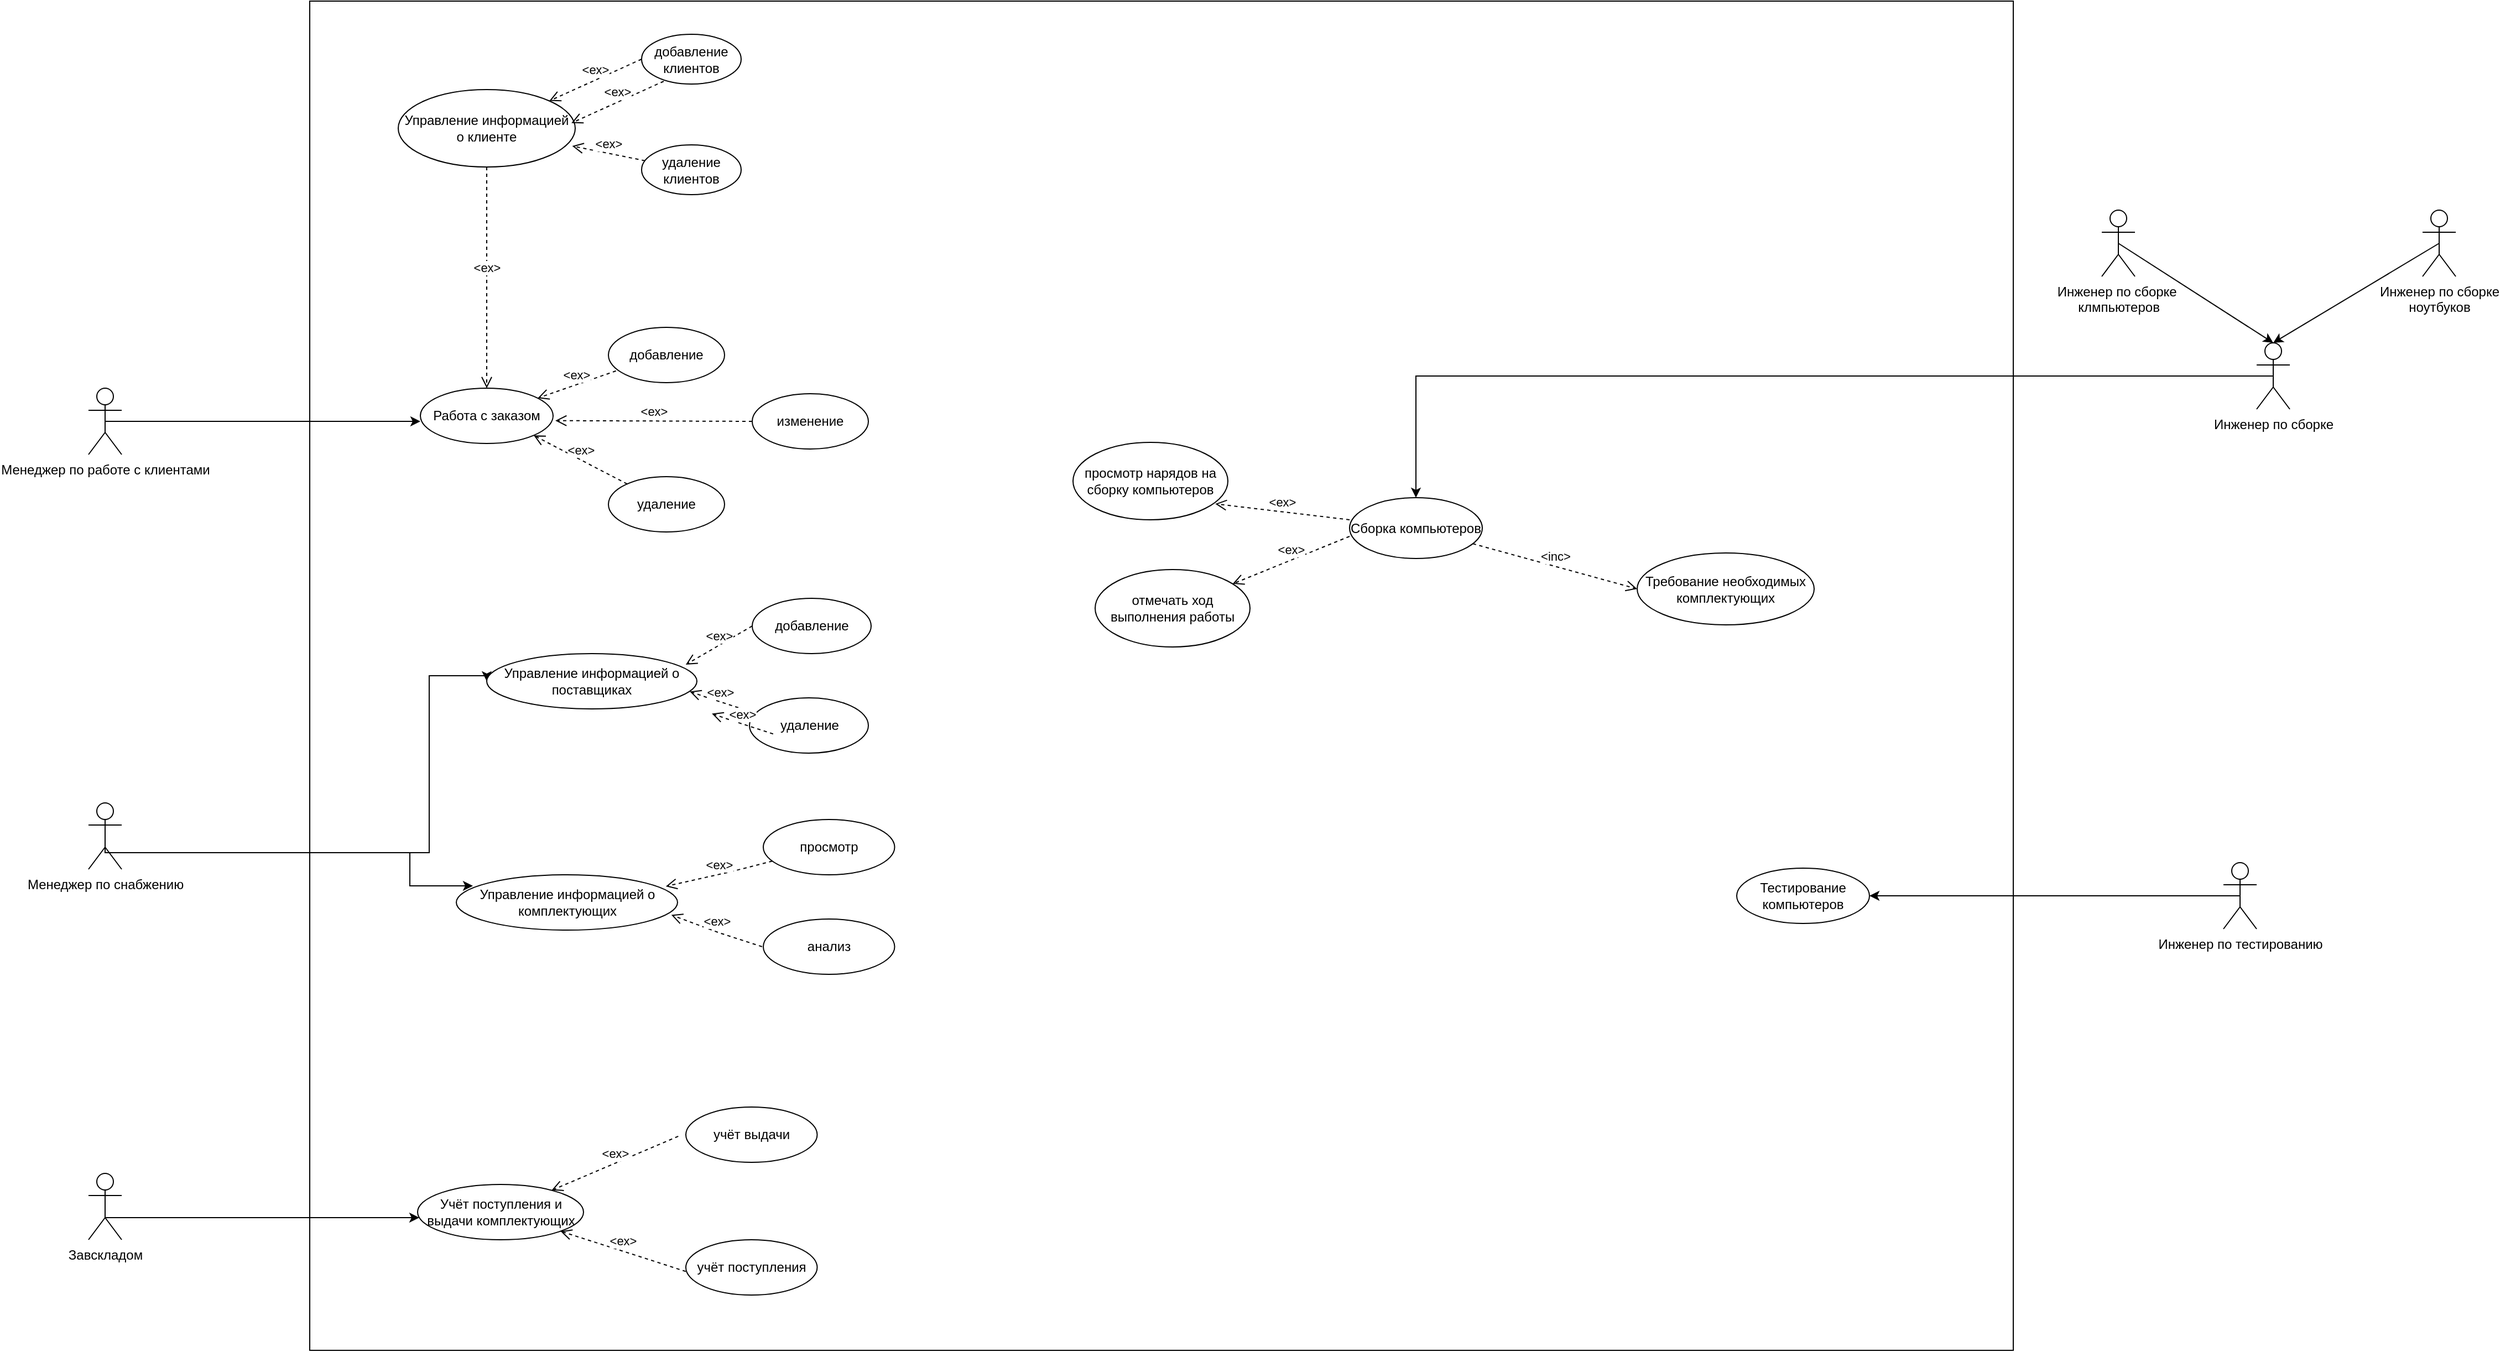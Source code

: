 <mxfile version="20.3.0" type="device"><diagram id="h4uLaU0hJFpm_dDjl1IY" name="Страница 1"><mxGraphModel dx="3369" dy="2125" grid="1" gridSize="10" guides="1" tooltips="1" connect="1" arrows="1" fold="1" page="1" pageScale="1" pageWidth="1169" pageHeight="827" math="0" shadow="0"><root><mxCell id="0"/><mxCell id="1" parent="0"/><mxCell id="40rZfTwnU07f_D7DjMH_-2" value="" style="rounded=0;whiteSpace=wrap;html=1;" vertex="1" parent="1"><mxGeometry x="60" y="-100" width="1540" height="1220" as="geometry"/></mxCell><mxCell id="RSONwLIRya4BeNuk0JpV-6" style="edgeStyle=orthogonalEdgeStyle;rounded=0;orthogonalLoop=1;jettySize=auto;html=1;exitX=0.5;exitY=0.5;exitDx=0;exitDy=0;exitPerimeter=0;entryX=0;entryY=0.5;entryDx=0;entryDy=0;" parent="1" source="RSONwLIRya4BeNuk0JpV-1" edge="1"><mxGeometry relative="1" as="geometry"><mxPoint x="160" y="280" as="targetPoint"/></mxGeometry></mxCell><mxCell id="RSONwLIRya4BeNuk0JpV-1" value="Менеджер по работе с клиентами" style="shape=umlActor;verticalLabelPosition=bottom;verticalAlign=top;html=1;outlineConnect=0;" parent="1" vertex="1"><mxGeometry x="-140" y="250" width="30" height="60" as="geometry"/></mxCell><mxCell id="RSONwLIRya4BeNuk0JpV-3" value="Работа с заказом" style="ellipse;whiteSpace=wrap;html=1;" parent="1" vertex="1"><mxGeometry x="160" y="250" width="120" height="50" as="geometry"/></mxCell><mxCell id="RSONwLIRya4BeNuk0JpV-7" value="Управление информацией о клиенте" style="ellipse;whiteSpace=wrap;html=1;" parent="1" vertex="1"><mxGeometry x="140" y="-20" width="160" height="70" as="geometry"/></mxCell><mxCell id="RSONwLIRya4BeNuk0JpV-28" style="edgeStyle=orthogonalEdgeStyle;rounded=0;orthogonalLoop=1;jettySize=auto;html=1;exitX=0.5;exitY=0.5;exitDx=0;exitDy=0;exitPerimeter=0;entryX=0;entryY=0.5;entryDx=0;entryDy=0;" parent="1" source="RSONwLIRya4BeNuk0JpV-15" target="RSONwLIRya4BeNuk0JpV-26" edge="1"><mxGeometry relative="1" as="geometry"><mxPoint x="167.5" y="600" as="targetPoint"/><Array as="points"><mxPoint x="168" y="670"/><mxPoint x="168" y="510"/><mxPoint x="220" y="510"/></Array></mxGeometry></mxCell><mxCell id="RSONwLIRya4BeNuk0JpV-29" value="" style="edgeStyle=orthogonalEdgeStyle;rounded=0;orthogonalLoop=1;jettySize=auto;html=1;exitX=0.5;exitY=0.5;exitDx=0;exitDy=0;exitPerimeter=0;entryX=0.075;entryY=0.2;entryDx=0;entryDy=0;entryPerimeter=0;" parent="1" source="RSONwLIRya4BeNuk0JpV-15" target="RSONwLIRya4BeNuk0JpV-27" edge="1"><mxGeometry relative="1" as="geometry"><mxPoint x="97.5" y="670" as="sourcePoint"/><mxPoint x="197.5" y="700" as="targetPoint"/><Array as="points"><mxPoint x="150.5" y="670"/><mxPoint x="150.5" y="700"/></Array></mxGeometry></mxCell><mxCell id="RSONwLIRya4BeNuk0JpV-15" value="Менеджер по снабжению" style="shape=umlActor;verticalLabelPosition=bottom;verticalAlign=top;html=1;outlineConnect=0;direction=east;" parent="1" vertex="1"><mxGeometry x="-140" y="625" width="30" height="60" as="geometry"/></mxCell><mxCell id="RSONwLIRya4BeNuk0JpV-21" value="" style="edgeStyle=orthogonalEdgeStyle;rounded=0;orthogonalLoop=1;jettySize=auto;html=1;exitX=0.5;exitY=0.5;exitDx=0;exitDy=0;exitPerimeter=0;" parent="1" source="RSONwLIRya4BeNuk0JpV-18" target="RSONwLIRya4BeNuk0JpV-19" edge="1"><mxGeometry relative="1" as="geometry"><Array as="points"><mxPoint x="127.5" y="1000"/><mxPoint x="127.5" y="1000"/></Array></mxGeometry></mxCell><mxCell id="RSONwLIRya4BeNuk0JpV-18" value="Завскладом" style="shape=umlActor;verticalLabelPosition=bottom;verticalAlign=top;html=1;outlineConnect=0;direction=east;" parent="1" vertex="1"><mxGeometry x="-140" y="960" width="30" height="60" as="geometry"/></mxCell><mxCell id="RSONwLIRya4BeNuk0JpV-19" value="Учёт поступления и выдачи комплектующих" style="ellipse;whiteSpace=wrap;html=1;" parent="1" vertex="1"><mxGeometry x="157.5" y="970" width="150" height="50" as="geometry"/></mxCell><mxCell id="RSONwLIRya4BeNuk0JpV-26" value="Управление информацией о поставщиках" style="ellipse;whiteSpace=wrap;html=1;" parent="1" vertex="1"><mxGeometry x="220" y="490" width="190" height="50" as="geometry"/></mxCell><mxCell id="RSONwLIRya4BeNuk0JpV-27" value="Управление информацией о комплектующих" style="ellipse;whiteSpace=wrap;html=1;" parent="1" vertex="1"><mxGeometry x="192.5" y="690" width="200" height="50" as="geometry"/></mxCell><mxCell id="RSONwLIRya4BeNuk0JpV-44" style="edgeStyle=orthogonalEdgeStyle;rounded=0;orthogonalLoop=1;jettySize=auto;html=1;exitX=0.5;exitY=0.5;exitDx=0;exitDy=0;exitPerimeter=0;entryX=0.5;entryY=0;entryDx=0;entryDy=0;" parent="1" source="RSONwLIRya4BeNuk0JpV-30" target="RSONwLIRya4BeNuk0JpV-43" edge="1"><mxGeometry relative="1" as="geometry"/></mxCell><mxCell id="RSONwLIRya4BeNuk0JpV-30" value="Инженер по сборке" style="shape=umlActor;verticalLabelPosition=bottom;verticalAlign=top;html=1;outlineConnect=0;" parent="1" vertex="1"><mxGeometry x="1820" y="209" width="30" height="60" as="geometry"/></mxCell><mxCell id="RSONwLIRya4BeNuk0JpV-32" value="Инженер по сборке&amp;nbsp;&lt;br&gt;клмпьютеров" style="shape=umlActor;verticalLabelPosition=bottom;verticalAlign=top;html=1;outlineConnect=0;" parent="1" vertex="1"><mxGeometry x="1680" y="89" width="30" height="60" as="geometry"/></mxCell><mxCell id="RSONwLIRya4BeNuk0JpV-33" value="Инженер по сборке &lt;br&gt;ноутбуков" style="shape=umlActor;verticalLabelPosition=bottom;verticalAlign=top;html=1;outlineConnect=0;" parent="1" vertex="1"><mxGeometry x="1970" y="89" width="30" height="60" as="geometry"/></mxCell><mxCell id="RSONwLIRya4BeNuk0JpV-39" value="" style="endArrow=classic;html=1;rounded=0;exitX=0.5;exitY=0.5;exitDx=0;exitDy=0;exitPerimeter=0;entryX=0.5;entryY=0;entryDx=0;entryDy=0;entryPerimeter=0;" parent="1" source="RSONwLIRya4BeNuk0JpV-32" target="RSONwLIRya4BeNuk0JpV-30" edge="1"><mxGeometry width="50" height="50" relative="1" as="geometry"><mxPoint x="1790" y="169" as="sourcePoint"/><mxPoint x="1820" y="199" as="targetPoint"/></mxGeometry></mxCell><mxCell id="RSONwLIRya4BeNuk0JpV-40" value="" style="endArrow=classic;html=1;rounded=0;entryX=0.5;entryY=0;entryDx=0;entryDy=0;entryPerimeter=0;exitX=0.5;exitY=0.5;exitDx=0;exitDy=0;exitPerimeter=0;" parent="1" source="RSONwLIRya4BeNuk0JpV-33" target="RSONwLIRya4BeNuk0JpV-30" edge="1"><mxGeometry width="50" height="50" relative="1" as="geometry"><mxPoint x="1830" y="129" as="sourcePoint"/><mxPoint x="1910" y="219" as="targetPoint"/></mxGeometry></mxCell><mxCell id="RSONwLIRya4BeNuk0JpV-43" value="Сборка компьютеров" style="ellipse;whiteSpace=wrap;html=1;" parent="1" vertex="1"><mxGeometry x="1000" y="349" width="120" height="55" as="geometry"/></mxCell><mxCell id="RSONwLIRya4BeNuk0JpV-45" value="Требование необходимых комплектующих" style="ellipse;whiteSpace=wrap;html=1;" parent="1" vertex="1"><mxGeometry x="1260" y="399" width="160" height="65" as="geometry"/></mxCell><mxCell id="RSONwLIRya4BeNuk0JpV-49" style="edgeStyle=orthogonalEdgeStyle;rounded=0;orthogonalLoop=1;jettySize=auto;html=1;exitX=0.5;exitY=0.5;exitDx=0;exitDy=0;exitPerimeter=0;" parent="1" source="RSONwLIRya4BeNuk0JpV-47" target="RSONwLIRya4BeNuk0JpV-48" edge="1"><mxGeometry relative="1" as="geometry"><mxPoint x="1410" y="719" as="targetPoint"/><Array as="points"/></mxGeometry></mxCell><mxCell id="RSONwLIRya4BeNuk0JpV-47" value="Инженер по тестированию" style="shape=umlActor;verticalLabelPosition=bottom;verticalAlign=top;html=1;outlineConnect=0;" parent="1" vertex="1"><mxGeometry x="1790" y="679" width="30" height="60" as="geometry"/></mxCell><mxCell id="RSONwLIRya4BeNuk0JpV-48" value="Тестирование компьютеров" style="ellipse;whiteSpace=wrap;html=1;" parent="1" vertex="1"><mxGeometry x="1350" y="684" width="120" height="50" as="geometry"/></mxCell><mxCell id="RSONwLIRya4BeNuk0JpV-53" value="&amp;lt;inc&amp;gt;" style="html=1;verticalAlign=bottom;endArrow=open;dashed=1;endSize=8;rounded=0;entryX=0;entryY=0.5;entryDx=0;entryDy=0;" parent="1" source="RSONwLIRya4BeNuk0JpV-43" target="RSONwLIRya4BeNuk0JpV-45" edge="1"><mxGeometry relative="1" as="geometry"><mxPoint x="1120" y="489" as="sourcePoint"/><mxPoint x="1230" y="419" as="targetPoint"/></mxGeometry></mxCell><mxCell id="RSONwLIRya4BeNuk0JpV-55" value="&amp;lt;ex&amp;gt;" style="html=1;verticalAlign=bottom;endArrow=open;dashed=1;endSize=8;rounded=0;entryX=0.5;entryY=0;entryDx=0;entryDy=0;exitX=0.5;exitY=1;exitDx=0;exitDy=0;" parent="1" source="RSONwLIRya4BeNuk0JpV-7" target="RSONwLIRya4BeNuk0JpV-3" edge="1"><mxGeometry relative="1" as="geometry"><mxPoint x="210" y="140" as="sourcePoint"/><mxPoint x="240" y="220" as="targetPoint"/></mxGeometry></mxCell><mxCell id="RSONwLIRya4BeNuk0JpV-56" value="изменение" style="ellipse;whiteSpace=wrap;html=1;" parent="1" vertex="1"><mxGeometry x="460" y="255" width="105" height="50" as="geometry"/></mxCell><mxCell id="RSONwLIRya4BeNuk0JpV-57" value="добавление" style="ellipse;whiteSpace=wrap;html=1;" parent="1" vertex="1"><mxGeometry x="330" y="195" width="105" height="50" as="geometry"/></mxCell><mxCell id="RSONwLIRya4BeNuk0JpV-58" value="удаление" style="ellipse;whiteSpace=wrap;html=1;" parent="1" vertex="1"><mxGeometry x="330" y="330" width="105" height="50" as="geometry"/></mxCell><mxCell id="RSONwLIRya4BeNuk0JpV-59" value="&amp;lt;ex&amp;gt;" style="html=1;verticalAlign=bottom;endArrow=open;dashed=1;endSize=8;rounded=0;entryX=1.017;entryY=0.587;entryDx=0;entryDy=0;exitX=0;exitY=0.5;exitDx=0;exitDy=0;entryPerimeter=0;" parent="1" source="RSONwLIRya4BeNuk0JpV-56" target="RSONwLIRya4BeNuk0JpV-3" edge="1"><mxGeometry relative="1" as="geometry"><mxPoint x="450" y="275" as="sourcePoint"/><mxPoint x="270" y="270" as="targetPoint"/><Array as="points"/></mxGeometry></mxCell><mxCell id="RSONwLIRya4BeNuk0JpV-61" value="&amp;lt;ex&amp;gt;" style="html=1;verticalAlign=bottom;endArrow=open;dashed=1;endSize=8;rounded=0;entryX=1;entryY=1;entryDx=0;entryDy=0;" parent="1" source="RSONwLIRya4BeNuk0JpV-58" target="RSONwLIRya4BeNuk0JpV-3" edge="1"><mxGeometry relative="1" as="geometry"><mxPoint x="437.96" y="300" as="sourcePoint"/><mxPoint x="260.0" y="299.35" as="targetPoint"/><Array as="points"/></mxGeometry></mxCell><mxCell id="RSONwLIRya4BeNuk0JpV-62" value="&amp;lt;ex&amp;gt;" style="html=1;verticalAlign=bottom;endArrow=open;dashed=1;endSize=8;rounded=0;exitX=0.065;exitY=0.788;exitDx=0;exitDy=0;exitPerimeter=0;" parent="1" source="RSONwLIRya4BeNuk0JpV-57" target="RSONwLIRya4BeNuk0JpV-3" edge="1"><mxGeometry relative="1" as="geometry"><mxPoint x="357.1" y="346.538" as="sourcePoint"/><mxPoint x="272.792" y="302.524" as="targetPoint"/><Array as="points"/></mxGeometry></mxCell><mxCell id="RSONwLIRya4BeNuk0JpV-63" value="добавление клиентов&lt;span style=&quot;color: rgba(0, 0, 0, 0); font-family: monospace; font-size: 0px; text-align: start;&quot;&gt;%3CmxGraphModel%3E%3Croot%3E%3CmxCell%20id%3D%220%22%2F%3E%3CmxCell%20id%3D%221%22%20parent%3D%220%22%2F%3E%3CmxCell%20id%3D%222%22%20value%3D%22%26amp%3Blt%3Bex%26amp%3Bgt%3B%22%20style%3D%22html%3D1%3BverticalAlign%3Dbottom%3BendArrow%3Dopen%3Bdashed%3D1%3BendSize%3D8%3Brounded%3D0%3BentryX%3D1%3BentryY%3D1%3BentryDx%3D0%3BentryDy%3D0%3B%22%20edge%3D%221%22%20parent%3D%221%22%3E%3CmxGeometry%20relative%3D%221%22%20as%3D%22geometry%22%3E%3CmxPoint%20x%3D%22347.1%22%20y%3D%22336.538%22%20as%3D%22sourcePoint%22%2F%3E%3CmxPoint%20x%3D%22262.792%22%20y%3D%22292.524%22%20as%3D%22targetPoint%22%2F%3E%3CArray%20as%3D%22points%22%2F%3E%3C%2FmxGeometry%3E%3C%2FmxCell%3E%3C%2Froot%3E%3C%2FmxGraphModel%3E&lt;/span&gt;&lt;span style=&quot;color: rgba(0, 0, 0, 0); font-family: monospace; font-size: 0px; text-align: start;&quot;&gt;%3CmxGraphModel%3E%3Croot%3E%3CmxCell%20id%3D%220%22%2F%3E%3CmxCell%20id%3D%221%22%20parent%3D%220%22%2F%3E%3CmxCell%20id%3D%222%22%20value%3D%22%26amp%3Blt%3Bex%26amp%3Bgt%3B%22%20style%3D%22html%3D1%3BverticalAlign%3Dbottom%3BendArrow%3Dopen%3Bdashed%3D1%3BendSize%3D8%3Brounded%3D0%3BentryX%3D1%3BentryY%3D1%3BentryDx%3D0%3BentryDy%3D0%3B%22%20edge%3D%221%22%20parent%3D%221%22%3E%3CmxGeometry%20relative%3D%221%22%20as%3D%22geometry%22%3E%3CmxPoint%20x%3D%22347.1%22%20y%3D%22336.538%22%20as%3D%22sourcePoint%22%2F%3E%3CmxPoint%20x%3D%22262.792%22%20y%3D%22292.524%22%20as%3D%22targetPoint%22%2F%3E%3CArray%20as%3D%22points%22%2F%3E%3C%2FmxGeometry%3E%3C%2FmxCell%3E%3C%2Froot%3E%3C%2FmxGraphModel%3E&lt;/span&gt;" style="ellipse;whiteSpace=wrap;html=1;" parent="1" vertex="1"><mxGeometry x="360" y="-70" width="90" height="45" as="geometry"/></mxCell><mxCell id="RSONwLIRya4BeNuk0JpV-64" value="удаление клиентов&lt;span style=&quot;color: rgba(0, 0, 0, 0); font-family: monospace; font-size: 0px; text-align: start;&quot;&gt;%3CmxGraphModel%3E%3Croot%3E%3CmxCell%20id%3D%220%22%2F%3E%3CmxCell%20id%3D%221%22%20parent%3D%220%22%2F%3E%3CmxCell%20id%3D%222%22%20value%3D%22%26amp%3Blt%3Bex%26amp%3Bgt%3B%22%20style%3D%22html%3D1%3BverticalAlign%3Dbottom%3BendArrow%3Dopen%3Bdashed%3D1%3BendSize%3D8%3Brounded%3D0%3BentryX%3D1%3BentryY%3D1%3BentryDx%3D0%3BentryDy%3D0%3B%22%20edge%3D%221%22%20parent%3D%221%22%3E%3CmxGeometry%20relative%3D%221%22%20as%3D%22geometry%22%3E%3CmxPoint%20x%3D%22347.1%22%20y%3D%22336.538%22%20as%3D%22sourcePoint%22%2F%3E%3CmxPoint%20x%3D%22262.792%22%20y%3D%22292.524%22%20as%3D%22targetPoint%22%2F%3E%3CArray%20as%3D%22points%22%2F%3E%3C%2FmxGeometry%3E%3C%2FmxCell%3E%3C%2Froot%3E%3C%2FmxGraphModel%3E&lt;/span&gt;&lt;span style=&quot;color: rgba(0, 0, 0, 0); font-family: monospace; font-size: 0px; text-align: start;&quot;&gt;%3CmxGraphModel%3E%3Croot%3E%3CmxCell%20id%3D%220%22%2F%3E%3CmxCell%20id%3D%221%22%20parent%3D%220%22%2F%3E%3CmxCell%20id%3D%222%22%20value%3D%22%26amp%3Blt%3Bex%26amp%3Bgt%3B%22%20style%3D%22html%3D1%3BverticalAlign%3Dbottom%3BendArrow%3Dopen%3Bdashed%3D1%3BendSize%3D8%3Brounded%3D0%3BentryX%3D1%3BentryY%3D1%3BentryDx%3D0%3BentryDy%3D0%3B%22%20edge%3D%221%22%20parent%3D%221%22%3E%3CmxGeometry%20relative%3D%221%22%20as%3D%22geometry%22%3E%3CmxPoint%20x%3D%22347.1%22%20y%3D%22336.538%22%20as%3D%22sourcePoint%22%2F%3E%3CmxPoint%20x%3D%22262.792%22%20y%3D%22292.524%22%20as%3D%22targetPoint%22%2F%3E%3CArray%20as%3D%22points%22%2F%3E%3C%2FmxGeometry%3E%3C%2FmxCell%3E%3C%2Froot%3E%3C%2FmxGraphModel%3E&lt;/span&gt;" style="ellipse;whiteSpace=wrap;html=1;" parent="1" vertex="1"><mxGeometry x="360" y="30" width="90" height="45" as="geometry"/></mxCell><mxCell id="RSONwLIRya4BeNuk0JpV-65" value="&amp;lt;ex&amp;gt;" style="html=1;verticalAlign=bottom;endArrow=open;dashed=1;endSize=8;rounded=0;exitX=0;exitY=0.5;exitDx=0;exitDy=0;entryX=1;entryY=0;entryDx=0;entryDy=0;" parent="1" source="RSONwLIRya4BeNuk0JpV-63" target="RSONwLIRya4BeNuk0JpV-7" edge="1"><mxGeometry relative="1" as="geometry"><mxPoint x="370.495" y="-40.0" as="sourcePoint"/><mxPoint x="290" y="-15" as="targetPoint"/><Array as="points"/></mxGeometry></mxCell><mxCell id="RSONwLIRya4BeNuk0JpV-66" value="&amp;lt;ex&amp;gt;" style="html=1;verticalAlign=bottom;endArrow=open;dashed=1;endSize=8;rounded=0;entryX=0.983;entryY=0.729;entryDx=0;entryDy=0;entryPerimeter=0;" parent="1" source="RSONwLIRya4BeNuk0JpV-64" target="RSONwLIRya4BeNuk0JpV-7" edge="1"><mxGeometry relative="1" as="geometry"><mxPoint x="370" y="-37.5" as="sourcePoint"/><mxPoint x="286.569" y="0.251" as="targetPoint"/><Array as="points"/></mxGeometry></mxCell><mxCell id="RSONwLIRya4BeNuk0JpV-67" value="добавление&lt;span style=&quot;color: rgba(0, 0, 0, 0); font-family: monospace; font-size: 0px; text-align: start;&quot;&gt;%3CmxGraphModel%3E%3Croot%3E%3CmxCell%20id%3D%220%22%2F%3E%3CmxCell%20id%3D%221%22%20parent%3D%220%22%2F%3E%3CmxCell%20id%3D%222%22%20value%3D%22%26amp%3Blt%3Bex%26amp%3Bgt%3B%22%20style%3D%22html%3D1%3BverticalAlign%3Dbottom%3BendArrow%3Dopen%3Bdashed%3D1%3BendSize%3D8%3Brounded%3D0%3BexitX%3D0%3BexitY%3D0.5%3BexitDx%3D0%3BexitDy%3D0%3BentryX%3D1%3BentryY%3D0%3BentryDx%3D0%3BentryDy%3D0%3B%22%20edge%3D%221%22%20parent%3D%221%22%3E%3CmxGeometry%20relative%3D%221%22%20as%3D%22geometry%22%3E%3CmxPoint%20x%3D%22360%22%20y%3D%22-47.5%22%20as%3D%22sourcePoint%22%2F%3E%3CmxPoint%20x%3D%22276.569%22%20y%3D%22-9.749%22%20as%3D%22targetPoint%22%2F%3E%3CArray%20as%3D%22points%22%2F%3E%3C%2FmxGeometry%3E%3C%2FmxCell%3E%3C%2Froot%3E%3C%2FmxGraphModel%3Eм&lt;/span&gt;" style="ellipse;whiteSpace=wrap;html=1;" parent="1" vertex="1"><mxGeometry x="460" y="440" width="107.5" height="50" as="geometry"/></mxCell><mxCell id="RSONwLIRya4BeNuk0JpV-68" value="&amp;lt;ex&amp;gt;" style="html=1;verticalAlign=bottom;endArrow=open;dashed=1;endSize=8;rounded=0;exitX=0;exitY=0.5;exitDx=0;exitDy=0;entryX=1;entryY=0;entryDx=0;entryDy=0;" parent="1" edge="1"><mxGeometry relative="1" as="geometry"><mxPoint x="380" y="-27.5" as="sourcePoint"/><mxPoint x="296.569" y="10.251" as="targetPoint"/><Array as="points"/></mxGeometry></mxCell><mxCell id="RSONwLIRya4BeNuk0JpV-69" value="удаление" style="ellipse;whiteSpace=wrap;html=1;" parent="1" vertex="1"><mxGeometry x="457.5" y="530" width="107.5" height="50" as="geometry"/></mxCell><mxCell id="RSONwLIRya4BeNuk0JpV-70" value="&amp;lt;ex&amp;gt;" style="html=1;verticalAlign=bottom;endArrow=open;dashed=1;endSize=8;rounded=0;exitX=0.013;exitY=0.252;exitDx=0;exitDy=0;exitPerimeter=0;entryX=0.966;entryY=0.685;entryDx=0;entryDy=0;entryPerimeter=0;" parent="1" source="RSONwLIRya4BeNuk0JpV-69" target="RSONwLIRya4BeNuk0JpV-26" edge="1"><mxGeometry relative="1" as="geometry"><mxPoint x="470" y="550" as="sourcePoint"/><mxPoint x="400" y="520" as="targetPoint"/><Array as="points"><mxPoint x="420" y="530"/></Array></mxGeometry></mxCell><mxCell id="RSONwLIRya4BeNuk0JpV-71" value="&amp;lt;ex&amp;gt;" style="html=1;verticalAlign=bottom;endArrow=open;dashed=1;endSize=8;rounded=0;entryX=0.947;entryY=0.2;entryDx=0;entryDy=0;entryPerimeter=0;exitX=0;exitY=0.5;exitDx=0;exitDy=0;" parent="1" source="RSONwLIRya4BeNuk0JpV-67" target="RSONwLIRya4BeNuk0JpV-26" edge="1"><mxGeometry relative="1" as="geometry"><mxPoint x="450" y="470" as="sourcePoint"/><mxPoint x="410" y="490" as="targetPoint"/><Array as="points"/></mxGeometry></mxCell><mxCell id="RSONwLIRya4BeNuk0JpV-73" value="просмотр" style="ellipse;whiteSpace=wrap;html=1;" parent="1" vertex="1"><mxGeometry x="470" y="640" width="118.75" height="50" as="geometry"/></mxCell><mxCell id="RSONwLIRya4BeNuk0JpV-74" value="анализ" style="ellipse;whiteSpace=wrap;html=1;" parent="1" vertex="1"><mxGeometry x="470" y="730" width="118.75" height="50" as="geometry"/></mxCell><mxCell id="RSONwLIRya4BeNuk0JpV-75" value="&amp;lt;ex&amp;gt;" style="html=1;verticalAlign=bottom;endArrow=open;dashed=1;endSize=8;rounded=0;exitX=0.013;exitY=0.252;exitDx=0;exitDy=0;exitPerimeter=0;entryX=0.972;entryY=0.726;entryDx=0;entryDy=0;entryPerimeter=0;" parent="1" target="RSONwLIRya4BeNuk0JpV-27" edge="1"><mxGeometry relative="1" as="geometry"><mxPoint x="468.897" y="755.0" as="sourcePoint"/><mxPoint x="413.54" y="736.65" as="targetPoint"/><Array as="points"><mxPoint x="430" y="742.4"/></Array></mxGeometry></mxCell><mxCell id="RSONwLIRya4BeNuk0JpV-76" value="&amp;lt;ex&amp;gt;" style="html=1;verticalAlign=bottom;endArrow=open;dashed=1;endSize=8;rounded=0;exitX=0.013;exitY=0.252;exitDx=0;exitDy=0;exitPerimeter=0;entryX=0.966;entryY=0.685;entryDx=0;entryDy=0;entryPerimeter=0;" parent="1" edge="1"><mxGeometry relative="1" as="geometry"><mxPoint x="478.897" y="562.6" as="sourcePoint"/><mxPoint x="423.54" y="544.25" as="targetPoint"/><Array as="points"><mxPoint x="440" y="550"/></Array></mxGeometry></mxCell><mxCell id="RSONwLIRya4BeNuk0JpV-77" value="&amp;lt;ex&amp;gt;" style="html=1;verticalAlign=bottom;endArrow=open;dashed=1;endSize=8;rounded=0;entryX=0.947;entryY=0.209;entryDx=0;entryDy=0;entryPerimeter=0;" parent="1" source="RSONwLIRya4BeNuk0JpV-73" target="RSONwLIRya4BeNuk0JpV-27" edge="1"><mxGeometry relative="1" as="geometry"><mxPoint x="478.897" y="700" as="sourcePoint"/><mxPoint x="396.9" y="671.3" as="targetPoint"/><Array as="points"><mxPoint x="440" y="687.4"/></Array></mxGeometry></mxCell><mxCell id="RSONwLIRya4BeNuk0JpV-78" value="учёт выдачи" style="ellipse;whiteSpace=wrap;html=1;" parent="1" vertex="1"><mxGeometry x="400" y="900" width="118.75" height="50" as="geometry"/></mxCell><mxCell id="RSONwLIRya4BeNuk0JpV-79" value="учёт поступления" style="ellipse;whiteSpace=wrap;html=1;" parent="1" vertex="1"><mxGeometry x="400" y="1020" width="118.75" height="50" as="geometry"/></mxCell><mxCell id="RSONwLIRya4BeNuk0JpV-80" value="&amp;lt;ex&amp;gt;" style="html=1;verticalAlign=bottom;endArrow=open;dashed=1;endSize=8;rounded=0;exitX=0.013;exitY=0.252;exitDx=0;exitDy=0;exitPerimeter=0;" parent="1" target="RSONwLIRya4BeNuk0JpV-19" edge="1"><mxGeometry relative="1" as="geometry"><mxPoint x="399.997" y="1048.7" as="sourcePoint"/><mxPoint x="318.0" y="1020.0" as="targetPoint"/><Array as="points"><mxPoint x="361.1" y="1036.1"/></Array></mxGeometry></mxCell><mxCell id="RSONwLIRya4BeNuk0JpV-81" value="&amp;lt;ex&amp;gt;" style="html=1;verticalAlign=bottom;endArrow=open;dashed=1;endSize=8;rounded=0;exitX=0.013;exitY=0.252;exitDx=0;exitDy=0;exitPerimeter=0;" parent="1" target="RSONwLIRya4BeNuk0JpV-19" edge="1"><mxGeometry relative="1" as="geometry"><mxPoint x="393.157" y="926.47" as="sourcePoint"/><mxPoint x="320" y="930" as="targetPoint"/><Array as="points"/></mxGeometry></mxCell><mxCell id="RSONwLIRya4BeNuk0JpV-82" value="просмотр нарядов на сборку компьютеров" style="ellipse;whiteSpace=wrap;html=1;" parent="1" vertex="1"><mxGeometry x="750" y="299" width="140" height="70" as="geometry"/></mxCell><mxCell id="RSONwLIRya4BeNuk0JpV-83" value="отмечать ход выполнения работы" style="ellipse;whiteSpace=wrap;html=1;" parent="1" vertex="1"><mxGeometry x="770" y="414" width="140" height="70" as="geometry"/></mxCell><mxCell id="RSONwLIRya4BeNuk0JpV-84" value="&amp;lt;ex&amp;gt;" style="html=1;verticalAlign=bottom;endArrow=open;dashed=1;endSize=8;rounded=0;entryX=0.919;entryY=0.794;entryDx=0;entryDy=0;entryPerimeter=0;" parent="1" target="RSONwLIRya4BeNuk0JpV-82" edge="1"><mxGeometry relative="1" as="geometry"><mxPoint x="1000" y="369" as="sourcePoint"/><mxPoint x="822.04" y="369.0" as="targetPoint"/><Array as="points"/></mxGeometry></mxCell><mxCell id="RSONwLIRya4BeNuk0JpV-85" value="&amp;lt;ex&amp;gt;" style="html=1;verticalAlign=bottom;endArrow=open;dashed=1;endSize=8;rounded=0;exitX=0;exitY=0.636;exitDx=0;exitDy=0;exitPerimeter=0;" parent="1" source="RSONwLIRya4BeNuk0JpV-43" target="RSONwLIRya4BeNuk0JpV-83" edge="1"><mxGeometry relative="1" as="geometry"><mxPoint x="990.34" y="404" as="sourcePoint"/><mxPoint x="869.0" y="389.58" as="targetPoint"/><Array as="points"/></mxGeometry></mxCell></root></mxGraphModel></diagram></mxfile>